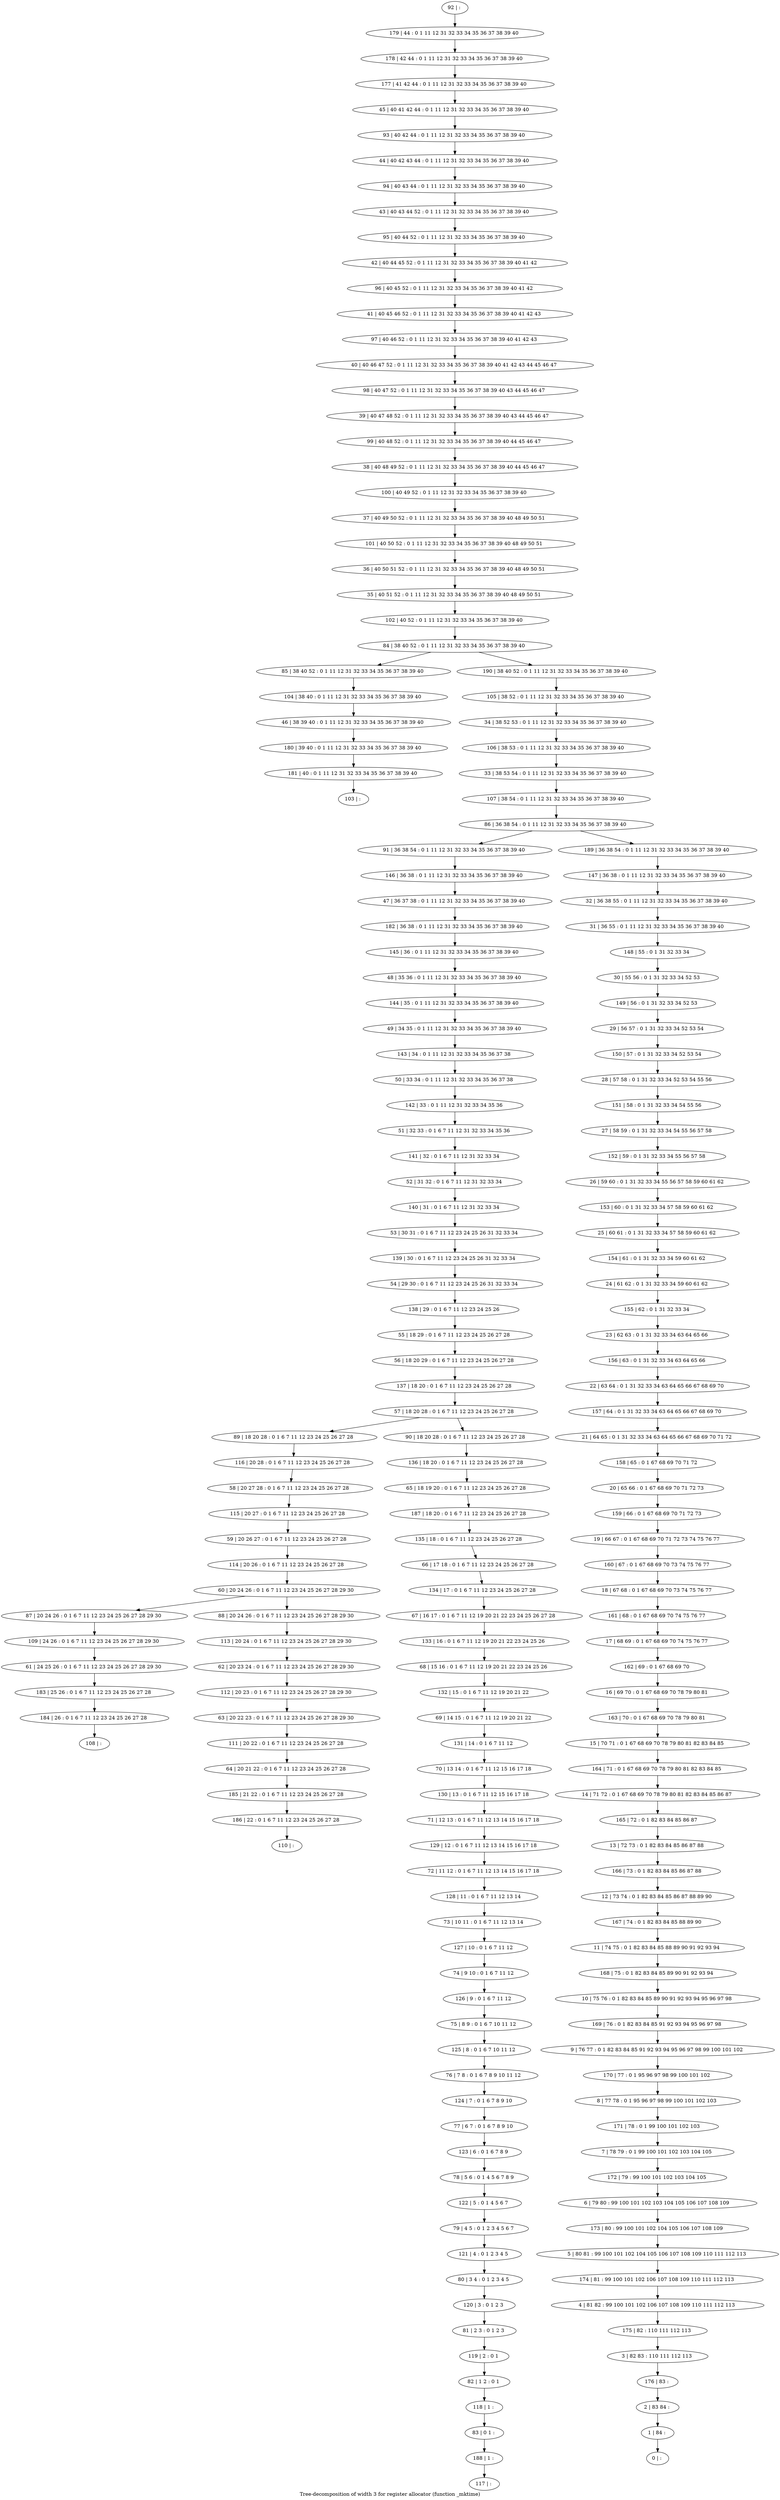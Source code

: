 digraph G {
graph [label="Tree-decomposition of width 3 for register allocator (function _mktime)"]
0[label="0 | : "];
1[label="1 | 84 : "];
2[label="2 | 83 84 : "];
3[label="3 | 82 83 : 110 111 112 113 "];
4[label="4 | 81 82 : 99 100 101 102 106 107 108 109 110 111 112 113 "];
5[label="5 | 80 81 : 99 100 101 102 104 105 106 107 108 109 110 111 112 113 "];
6[label="6 | 79 80 : 99 100 101 102 103 104 105 106 107 108 109 "];
7[label="7 | 78 79 : 0 1 99 100 101 102 103 104 105 "];
8[label="8 | 77 78 : 0 1 95 96 97 98 99 100 101 102 103 "];
9[label="9 | 76 77 : 0 1 82 83 84 85 91 92 93 94 95 96 97 98 99 100 101 102 "];
10[label="10 | 75 76 : 0 1 82 83 84 85 89 90 91 92 93 94 95 96 97 98 "];
11[label="11 | 74 75 : 0 1 82 83 84 85 88 89 90 91 92 93 94 "];
12[label="12 | 73 74 : 0 1 82 83 84 85 86 87 88 89 90 "];
13[label="13 | 72 73 : 0 1 82 83 84 85 86 87 88 "];
14[label="14 | 71 72 : 0 1 67 68 69 70 78 79 80 81 82 83 84 85 86 87 "];
15[label="15 | 70 71 : 0 1 67 68 69 70 78 79 80 81 82 83 84 85 "];
16[label="16 | 69 70 : 0 1 67 68 69 70 78 79 80 81 "];
17[label="17 | 68 69 : 0 1 67 68 69 70 74 75 76 77 "];
18[label="18 | 67 68 : 0 1 67 68 69 70 73 74 75 76 77 "];
19[label="19 | 66 67 : 0 1 67 68 69 70 71 72 73 74 75 76 77 "];
20[label="20 | 65 66 : 0 1 67 68 69 70 71 72 73 "];
21[label="21 | 64 65 : 0 1 31 32 33 34 63 64 65 66 67 68 69 70 71 72 "];
22[label="22 | 63 64 : 0 1 31 32 33 34 63 64 65 66 67 68 69 70 "];
23[label="23 | 62 63 : 0 1 31 32 33 34 63 64 65 66 "];
24[label="24 | 61 62 : 0 1 31 32 33 34 59 60 61 62 "];
25[label="25 | 60 61 : 0 1 31 32 33 34 57 58 59 60 61 62 "];
26[label="26 | 59 60 : 0 1 31 32 33 34 55 56 57 58 59 60 61 62 "];
27[label="27 | 58 59 : 0 1 31 32 33 34 54 55 56 57 58 "];
28[label="28 | 57 58 : 0 1 31 32 33 34 52 53 54 55 56 "];
29[label="29 | 56 57 : 0 1 31 32 33 34 52 53 54 "];
30[label="30 | 55 56 : 0 1 31 32 33 34 52 53 "];
31[label="31 | 36 55 : 0 1 11 12 31 32 33 34 35 36 37 38 39 40 "];
32[label="32 | 36 38 55 : 0 1 11 12 31 32 33 34 35 36 37 38 39 40 "];
33[label="33 | 38 53 54 : 0 1 11 12 31 32 33 34 35 36 37 38 39 40 "];
34[label="34 | 38 52 53 : 0 1 11 12 31 32 33 34 35 36 37 38 39 40 "];
35[label="35 | 40 51 52 : 0 1 11 12 31 32 33 34 35 36 37 38 39 40 48 49 50 51 "];
36[label="36 | 40 50 51 52 : 0 1 11 12 31 32 33 34 35 36 37 38 39 40 48 49 50 51 "];
37[label="37 | 40 49 50 52 : 0 1 11 12 31 32 33 34 35 36 37 38 39 40 48 49 50 51 "];
38[label="38 | 40 48 49 52 : 0 1 11 12 31 32 33 34 35 36 37 38 39 40 44 45 46 47 "];
39[label="39 | 40 47 48 52 : 0 1 11 12 31 32 33 34 35 36 37 38 39 40 43 44 45 46 47 "];
40[label="40 | 40 46 47 52 : 0 1 11 12 31 32 33 34 35 36 37 38 39 40 41 42 43 44 45 46 47 "];
41[label="41 | 40 45 46 52 : 0 1 11 12 31 32 33 34 35 36 37 38 39 40 41 42 43 "];
42[label="42 | 40 44 45 52 : 0 1 11 12 31 32 33 34 35 36 37 38 39 40 41 42 "];
43[label="43 | 40 43 44 52 : 0 1 11 12 31 32 33 34 35 36 37 38 39 40 "];
44[label="44 | 40 42 43 44 : 0 1 11 12 31 32 33 34 35 36 37 38 39 40 "];
45[label="45 | 40 41 42 44 : 0 1 11 12 31 32 33 34 35 36 37 38 39 40 "];
46[label="46 | 38 39 40 : 0 1 11 12 31 32 33 34 35 36 37 38 39 40 "];
47[label="47 | 36 37 38 : 0 1 11 12 31 32 33 34 35 36 37 38 39 40 "];
48[label="48 | 35 36 : 0 1 11 12 31 32 33 34 35 36 37 38 39 40 "];
49[label="49 | 34 35 : 0 1 11 12 31 32 33 34 35 36 37 38 39 40 "];
50[label="50 | 33 34 : 0 1 11 12 31 32 33 34 35 36 37 38 "];
51[label="51 | 32 33 : 0 1 6 7 11 12 31 32 33 34 35 36 "];
52[label="52 | 31 32 : 0 1 6 7 11 12 31 32 33 34 "];
53[label="53 | 30 31 : 0 1 6 7 11 12 23 24 25 26 31 32 33 34 "];
54[label="54 | 29 30 : 0 1 6 7 11 12 23 24 25 26 31 32 33 34 "];
55[label="55 | 18 29 : 0 1 6 7 11 12 23 24 25 26 27 28 "];
56[label="56 | 18 20 29 : 0 1 6 7 11 12 23 24 25 26 27 28 "];
57[label="57 | 18 20 28 : 0 1 6 7 11 12 23 24 25 26 27 28 "];
58[label="58 | 20 27 28 : 0 1 6 7 11 12 23 24 25 26 27 28 "];
59[label="59 | 20 26 27 : 0 1 6 7 11 12 23 24 25 26 27 28 "];
60[label="60 | 20 24 26 : 0 1 6 7 11 12 23 24 25 26 27 28 29 30 "];
61[label="61 | 24 25 26 : 0 1 6 7 11 12 23 24 25 26 27 28 29 30 "];
62[label="62 | 20 23 24 : 0 1 6 7 11 12 23 24 25 26 27 28 29 30 "];
63[label="63 | 20 22 23 : 0 1 6 7 11 12 23 24 25 26 27 28 29 30 "];
64[label="64 | 20 21 22 : 0 1 6 7 11 12 23 24 25 26 27 28 "];
65[label="65 | 18 19 20 : 0 1 6 7 11 12 23 24 25 26 27 28 "];
66[label="66 | 17 18 : 0 1 6 7 11 12 23 24 25 26 27 28 "];
67[label="67 | 16 17 : 0 1 6 7 11 12 19 20 21 22 23 24 25 26 27 28 "];
68[label="68 | 15 16 : 0 1 6 7 11 12 19 20 21 22 23 24 25 26 "];
69[label="69 | 14 15 : 0 1 6 7 11 12 19 20 21 22 "];
70[label="70 | 13 14 : 0 1 6 7 11 12 15 16 17 18 "];
71[label="71 | 12 13 : 0 1 6 7 11 12 13 14 15 16 17 18 "];
72[label="72 | 11 12 : 0 1 6 7 11 12 13 14 15 16 17 18 "];
73[label="73 | 10 11 : 0 1 6 7 11 12 13 14 "];
74[label="74 | 9 10 : 0 1 6 7 11 12 "];
75[label="75 | 8 9 : 0 1 6 7 10 11 12 "];
76[label="76 | 7 8 : 0 1 6 7 8 9 10 11 12 "];
77[label="77 | 6 7 : 0 1 6 7 8 9 10 "];
78[label="78 | 5 6 : 0 1 4 5 6 7 8 9 "];
79[label="79 | 4 5 : 0 1 2 3 4 5 6 7 "];
80[label="80 | 3 4 : 0 1 2 3 4 5 "];
81[label="81 | 2 3 : 0 1 2 3 "];
82[label="82 | 1 2 : 0 1 "];
83[label="83 | 0 1 : "];
84[label="84 | 38 40 52 : 0 1 11 12 31 32 33 34 35 36 37 38 39 40 "];
85[label="85 | 38 40 52 : 0 1 11 12 31 32 33 34 35 36 37 38 39 40 "];
86[label="86 | 36 38 54 : 0 1 11 12 31 32 33 34 35 36 37 38 39 40 "];
87[label="87 | 20 24 26 : 0 1 6 7 11 12 23 24 25 26 27 28 29 30 "];
88[label="88 | 20 24 26 : 0 1 6 7 11 12 23 24 25 26 27 28 29 30 "];
89[label="89 | 18 20 28 : 0 1 6 7 11 12 23 24 25 26 27 28 "];
90[label="90 | 18 20 28 : 0 1 6 7 11 12 23 24 25 26 27 28 "];
91[label="91 | 36 38 54 : 0 1 11 12 31 32 33 34 35 36 37 38 39 40 "];
92[label="92 | : "];
93[label="93 | 40 42 44 : 0 1 11 12 31 32 33 34 35 36 37 38 39 40 "];
94[label="94 | 40 43 44 : 0 1 11 12 31 32 33 34 35 36 37 38 39 40 "];
95[label="95 | 40 44 52 : 0 1 11 12 31 32 33 34 35 36 37 38 39 40 "];
96[label="96 | 40 45 52 : 0 1 11 12 31 32 33 34 35 36 37 38 39 40 41 42 "];
97[label="97 | 40 46 52 : 0 1 11 12 31 32 33 34 35 36 37 38 39 40 41 42 43 "];
98[label="98 | 40 47 52 : 0 1 11 12 31 32 33 34 35 36 37 38 39 40 43 44 45 46 47 "];
99[label="99 | 40 48 52 : 0 1 11 12 31 32 33 34 35 36 37 38 39 40 44 45 46 47 "];
100[label="100 | 40 49 52 : 0 1 11 12 31 32 33 34 35 36 37 38 39 40 "];
101[label="101 | 40 50 52 : 0 1 11 12 31 32 33 34 35 36 37 38 39 40 48 49 50 51 "];
102[label="102 | 40 52 : 0 1 11 12 31 32 33 34 35 36 37 38 39 40 "];
103[label="103 | : "];
104[label="104 | 38 40 : 0 1 11 12 31 32 33 34 35 36 37 38 39 40 "];
105[label="105 | 38 52 : 0 1 11 12 31 32 33 34 35 36 37 38 39 40 "];
106[label="106 | 38 53 : 0 1 11 12 31 32 33 34 35 36 37 38 39 40 "];
107[label="107 | 38 54 : 0 1 11 12 31 32 33 34 35 36 37 38 39 40 "];
108[label="108 | : "];
109[label="109 | 24 26 : 0 1 6 7 11 12 23 24 25 26 27 28 29 30 "];
110[label="110 | : "];
111[label="111 | 20 22 : 0 1 6 7 11 12 23 24 25 26 27 28 "];
112[label="112 | 20 23 : 0 1 6 7 11 12 23 24 25 26 27 28 29 30 "];
113[label="113 | 20 24 : 0 1 6 7 11 12 23 24 25 26 27 28 29 30 "];
114[label="114 | 20 26 : 0 1 6 7 11 12 23 24 25 26 27 28 "];
115[label="115 | 20 27 : 0 1 6 7 11 12 23 24 25 26 27 28 "];
116[label="116 | 20 28 : 0 1 6 7 11 12 23 24 25 26 27 28 "];
117[label="117 | : "];
118[label="118 | 1 : "];
119[label="119 | 2 : 0 1 "];
120[label="120 | 3 : 0 1 2 3 "];
121[label="121 | 4 : 0 1 2 3 4 5 "];
122[label="122 | 5 : 0 1 4 5 6 7 "];
123[label="123 | 6 : 0 1 6 7 8 9 "];
124[label="124 | 7 : 0 1 6 7 8 9 10 "];
125[label="125 | 8 : 0 1 6 7 10 11 12 "];
126[label="126 | 9 : 0 1 6 7 11 12 "];
127[label="127 | 10 : 0 1 6 7 11 12 "];
128[label="128 | 11 : 0 1 6 7 11 12 13 14 "];
129[label="129 | 12 : 0 1 6 7 11 12 13 14 15 16 17 18 "];
130[label="130 | 13 : 0 1 6 7 11 12 15 16 17 18 "];
131[label="131 | 14 : 0 1 6 7 11 12 "];
132[label="132 | 15 : 0 1 6 7 11 12 19 20 21 22 "];
133[label="133 | 16 : 0 1 6 7 11 12 19 20 21 22 23 24 25 26 "];
134[label="134 | 17 : 0 1 6 7 11 12 23 24 25 26 27 28 "];
135[label="135 | 18 : 0 1 6 7 11 12 23 24 25 26 27 28 "];
136[label="136 | 18 20 : 0 1 6 7 11 12 23 24 25 26 27 28 "];
137[label="137 | 18 20 : 0 1 6 7 11 12 23 24 25 26 27 28 "];
138[label="138 | 29 : 0 1 6 7 11 12 23 24 25 26 "];
139[label="139 | 30 : 0 1 6 7 11 12 23 24 25 26 31 32 33 34 "];
140[label="140 | 31 : 0 1 6 7 11 12 31 32 33 34 "];
141[label="141 | 32 : 0 1 6 7 11 12 31 32 33 34 "];
142[label="142 | 33 : 0 1 11 12 31 32 33 34 35 36 "];
143[label="143 | 34 : 0 1 11 12 31 32 33 34 35 36 37 38 "];
144[label="144 | 35 : 0 1 11 12 31 32 33 34 35 36 37 38 39 40 "];
145[label="145 | 36 : 0 1 11 12 31 32 33 34 35 36 37 38 39 40 "];
146[label="146 | 36 38 : 0 1 11 12 31 32 33 34 35 36 37 38 39 40 "];
147[label="147 | 36 38 : 0 1 11 12 31 32 33 34 35 36 37 38 39 40 "];
148[label="148 | 55 : 0 1 31 32 33 34 "];
149[label="149 | 56 : 0 1 31 32 33 34 52 53 "];
150[label="150 | 57 : 0 1 31 32 33 34 52 53 54 "];
151[label="151 | 58 : 0 1 31 32 33 34 54 55 56 "];
152[label="152 | 59 : 0 1 31 32 33 34 55 56 57 58 "];
153[label="153 | 60 : 0 1 31 32 33 34 57 58 59 60 61 62 "];
154[label="154 | 61 : 0 1 31 32 33 34 59 60 61 62 "];
155[label="155 | 62 : 0 1 31 32 33 34 "];
156[label="156 | 63 : 0 1 31 32 33 34 63 64 65 66 "];
157[label="157 | 64 : 0 1 31 32 33 34 63 64 65 66 67 68 69 70 "];
158[label="158 | 65 : 0 1 67 68 69 70 71 72 "];
159[label="159 | 66 : 0 1 67 68 69 70 71 72 73 "];
160[label="160 | 67 : 0 1 67 68 69 70 73 74 75 76 77 "];
161[label="161 | 68 : 0 1 67 68 69 70 74 75 76 77 "];
162[label="162 | 69 : 0 1 67 68 69 70 "];
163[label="163 | 70 : 0 1 67 68 69 70 78 79 80 81 "];
164[label="164 | 71 : 0 1 67 68 69 70 78 79 80 81 82 83 84 85 "];
165[label="165 | 72 : 0 1 82 83 84 85 86 87 "];
166[label="166 | 73 : 0 1 82 83 84 85 86 87 88 "];
167[label="167 | 74 : 0 1 82 83 84 85 88 89 90 "];
168[label="168 | 75 : 0 1 82 83 84 85 89 90 91 92 93 94 "];
169[label="169 | 76 : 0 1 82 83 84 85 91 92 93 94 95 96 97 98 "];
170[label="170 | 77 : 0 1 95 96 97 98 99 100 101 102 "];
171[label="171 | 78 : 0 1 99 100 101 102 103 "];
172[label="172 | 79 : 99 100 101 102 103 104 105 "];
173[label="173 | 80 : 99 100 101 102 104 105 106 107 108 109 "];
174[label="174 | 81 : 99 100 101 102 106 107 108 109 110 111 112 113 "];
175[label="175 | 82 : 110 111 112 113 "];
176[label="176 | 83 : "];
177[label="177 | 41 42 44 : 0 1 11 12 31 32 33 34 35 36 37 38 39 40 "];
178[label="178 | 42 44 : 0 1 11 12 31 32 33 34 35 36 37 38 39 40 "];
179[label="179 | 44 : 0 1 11 12 31 32 33 34 35 36 37 38 39 40 "];
180[label="180 | 39 40 : 0 1 11 12 31 32 33 34 35 36 37 38 39 40 "];
181[label="181 | 40 : 0 1 11 12 31 32 33 34 35 36 37 38 39 40 "];
182[label="182 | 36 38 : 0 1 11 12 31 32 33 34 35 36 37 38 39 40 "];
183[label="183 | 25 26 : 0 1 6 7 11 12 23 24 25 26 27 28 "];
184[label="184 | 26 : 0 1 6 7 11 12 23 24 25 26 27 28 "];
185[label="185 | 21 22 : 0 1 6 7 11 12 23 24 25 26 27 28 "];
186[label="186 | 22 : 0 1 6 7 11 12 23 24 25 26 27 28 "];
187[label="187 | 18 20 : 0 1 6 7 11 12 23 24 25 26 27 28 "];
188[label="188 | 1 : "];
189[label="189 | 36 38 54 : 0 1 11 12 31 32 33 34 35 36 37 38 39 40 "];
190[label="190 | 38 40 52 : 0 1 11 12 31 32 33 34 35 36 37 38 39 40 "];
55->56 ;
60->87 ;
60->88 ;
57->89 ;
57->90 ;
104->46 ;
85->104 ;
109->61 ;
87->109 ;
111->64 ;
63->111 ;
112->63 ;
62->112 ;
113->62 ;
88->113 ;
114->60 ;
59->114 ;
115->59 ;
58->115 ;
116->58 ;
89->116 ;
118->83 ;
82->118 ;
119->82 ;
81->119 ;
120->81 ;
80->120 ;
121->80 ;
79->121 ;
122->79 ;
78->122 ;
123->78 ;
77->123 ;
124->77 ;
76->124 ;
125->76 ;
75->125 ;
126->75 ;
74->126 ;
127->74 ;
73->127 ;
128->73 ;
72->128 ;
129->72 ;
71->129 ;
130->71 ;
70->130 ;
131->70 ;
69->131 ;
132->69 ;
68->132 ;
133->68 ;
67->133 ;
134->67 ;
66->134 ;
135->66 ;
136->65 ;
90->136 ;
137->57 ;
56->137 ;
138->55 ;
54->138 ;
139->54 ;
53->139 ;
140->53 ;
52->140 ;
141->52 ;
51->141 ;
142->51 ;
50->142 ;
143->50 ;
49->143 ;
144->49 ;
48->144 ;
145->48 ;
146->47 ;
91->146 ;
46->180 ;
181->103 ;
180->181 ;
182->145 ;
47->182 ;
61->183 ;
184->108 ;
183->184 ;
64->185 ;
186->110 ;
185->186 ;
187->135 ;
65->187 ;
188->117 ;
83->188 ;
92->179 ;
179->178 ;
178->177 ;
177->45 ;
45->93 ;
93->44 ;
44->94 ;
94->43 ;
43->95 ;
95->42 ;
42->96 ;
96->41 ;
41->97 ;
97->40 ;
40->98 ;
98->39 ;
39->99 ;
99->38 ;
38->100 ;
100->37 ;
37->101 ;
101->36 ;
36->35 ;
35->102 ;
102->84 ;
105->34 ;
34->106 ;
106->33 ;
33->107 ;
107->86 ;
147->32 ;
32->31 ;
31->148 ;
148->30 ;
30->149 ;
149->29 ;
29->150 ;
150->28 ;
28->151 ;
151->27 ;
27->152 ;
152->26 ;
26->153 ;
153->25 ;
25->154 ;
154->24 ;
24->155 ;
155->23 ;
23->156 ;
156->22 ;
22->157 ;
157->21 ;
21->158 ;
158->20 ;
20->159 ;
159->19 ;
19->160 ;
160->18 ;
18->161 ;
161->17 ;
17->162 ;
162->16 ;
16->163 ;
163->15 ;
15->164 ;
164->14 ;
14->165 ;
165->13 ;
13->166 ;
166->12 ;
12->167 ;
167->11 ;
11->168 ;
168->10 ;
10->169 ;
169->9 ;
9->170 ;
170->8 ;
8->171 ;
171->7 ;
7->172 ;
172->6 ;
6->173 ;
173->5 ;
5->174 ;
174->4 ;
4->175 ;
175->3 ;
3->176 ;
176->2 ;
2->1 ;
1->0 ;
189->147 ;
190->105 ;
86->91 ;
86->189 ;
84->85 ;
84->190 ;
}
